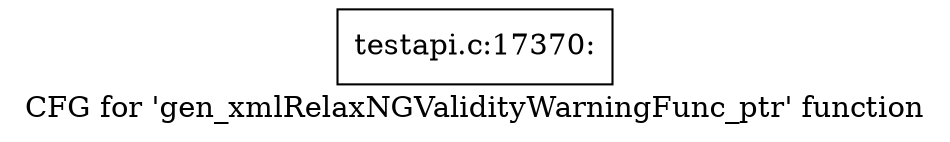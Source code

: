 digraph "CFG for 'gen_xmlRelaxNGValidityWarningFunc_ptr' function" {
	label="CFG for 'gen_xmlRelaxNGValidityWarningFunc_ptr' function";

	Node0x4573b60 [shape=record,label="{testapi.c:17370:}"];
}
